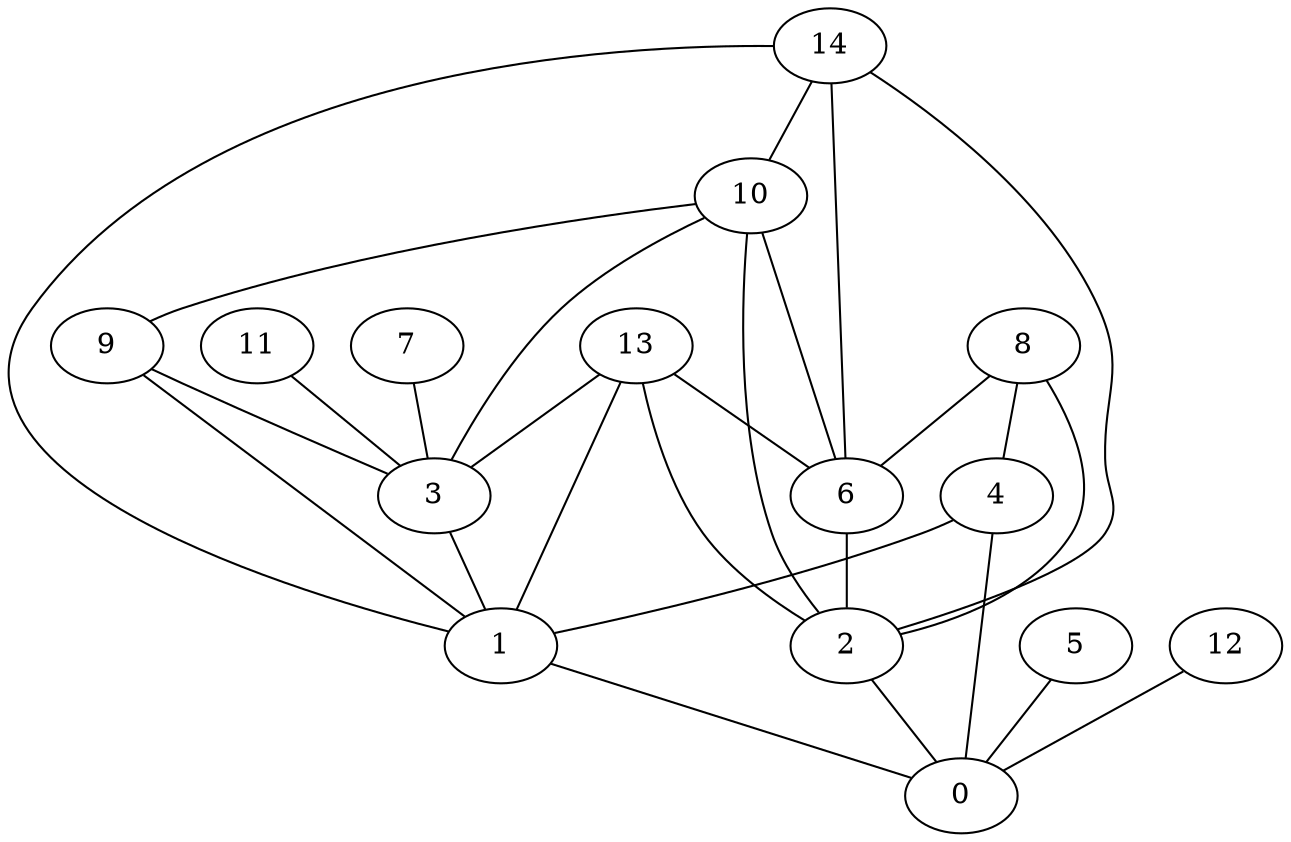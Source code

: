 digraph "sensornet-topology" {
label = "";
rankdir="BT";"0"->"1" [arrowhead = "both"] 
"0"->"2" [arrowhead = "both"] 
"0"->"4" [arrowhead = "both"] 
"0"->"5" [arrowhead = "both"] 
"0"->"12" [arrowhead = "both"] 
"1"->"3" [arrowhead = "both"] 
"1"->"4" [arrowhead = "both"] 
"1"->"9" [arrowhead = "both"] 
"1"->"13" [arrowhead = "both"] 
"1"->"14" [arrowhead = "both"] 
"2"->"6" [arrowhead = "both"] 
"2"->"8" [arrowhead = "both"] 
"2"->"10" [arrowhead = "both"] 
"2"->"13" [arrowhead = "both"] 
"2"->"14" [arrowhead = "both"] 
"3"->"7" [arrowhead = "both"] 
"3"->"9" [arrowhead = "both"] 
"3"->"10" [arrowhead = "both"] 
"3"->"11" [arrowhead = "both"] 
"3"->"13" [arrowhead = "both"] 
"4"->"8" [arrowhead = "both"] 
"6"->"8" [arrowhead = "both"] 
"6"->"10" [arrowhead = "both"] 
"6"->"13" [arrowhead = "both"] 
"6"->"14" [arrowhead = "both"] 
"9"->"10" [arrowhead = "both"] 
"10"->"14" [arrowhead = "both"] 
}